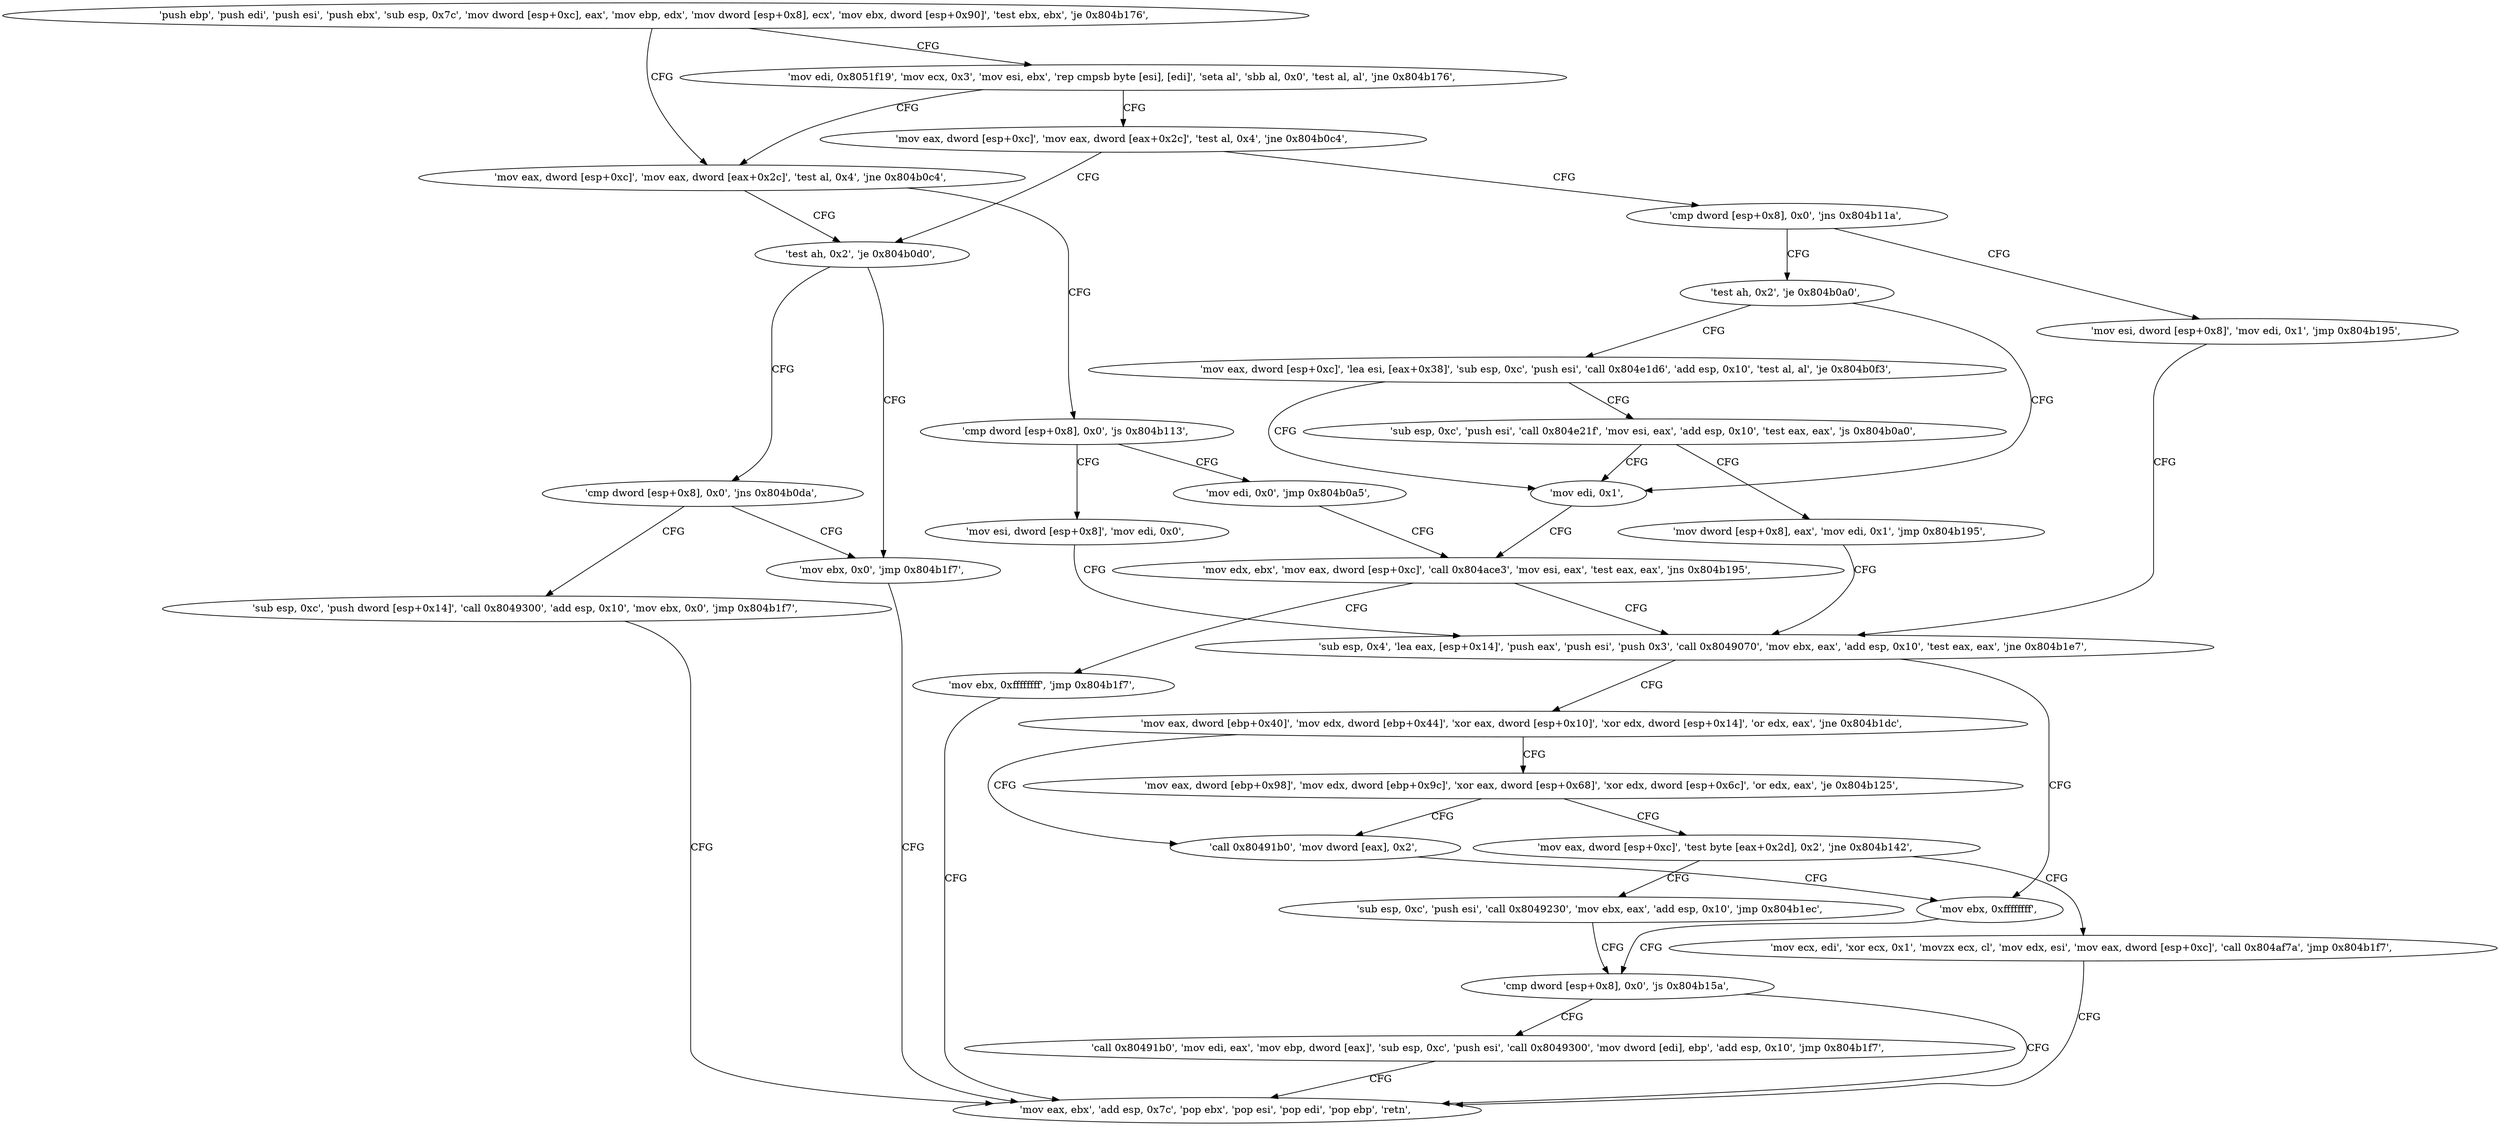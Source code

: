 digraph "func" {
"134524979" [label = "'push ebp', 'push edi', 'push esi', 'push ebx', 'sub esp, 0x7c', 'mov dword [esp+0xc], eax', 'mov ebp, edx', 'mov dword [esp+0x8], ecx', 'mov ebx, dword [esp+0x90]', 'test ebx, ebx', 'je 0x804b176', " ]
"134525302" [label = "'mov eax, dword [esp+0xc]', 'mov eax, dword [eax+0x2c]', 'test al, 0x4', 'jne 0x804b0c4', " ]
"134525011" [label = "'mov edi, 0x8051f19', 'mov ecx, 0x3', 'mov esi, ebx', 'rep cmpsb byte [esi], [edi]', 'seta al', 'sbb al, 0x0', 'test al, al', 'jne 0x804b176', " ]
"134525124" [label = "'test ah, 0x2', 'je 0x804b0d0', " ]
"134525317" [label = "'cmp dword [esp+0x8], 0x0', 'js 0x804b113', " ]
"134525038" [label = "'mov eax, dword [esp+0xc]', 'mov eax, dword [eax+0x2c]', 'test al, 0x4', 'jne 0x804b0c4', " ]
"134525136" [label = "'mov ebx, 0x0', 'jmp 0x804b1f7', " ]
"134525129" [label = "'cmp dword [esp+0x8], 0x0', 'jns 0x804b0da', " ]
"134525203" [label = "'mov edi, 0x0', 'jmp 0x804b0a5', " ]
"134525324" [label = "'mov esi, dword [esp+0x8]', 'mov edi, 0x0', " ]
"134525049" [label = "'cmp dword [esp+0x8], 0x0', 'jns 0x804b11a', " ]
"134525431" [label = "'mov eax, ebx', 'add esp, 0x7c', 'pop ebx', 'pop esi', 'pop edi', 'pop ebp', 'retn', " ]
"134525146" [label = "'sub esp, 0xc', 'push dword [esp+0x14]', 'call 0x8049300', 'add esp, 0x10', 'mov ebx, 0x0', 'jmp 0x804b1f7', " ]
"134525093" [label = "'mov edx, ebx', 'mov eax, dword [esp+0xc]', 'call 0x804ace3', 'mov esi, eax', 'test eax, eax', 'jns 0x804b195', " ]
"134525333" [label = "'sub esp, 0x4', 'lea eax, [esp+0x14]', 'push eax', 'push esi', 'push 0x3', 'call 0x8049070', 'mov ebx, eax', 'add esp, 0x10', 'test eax, eax', 'jne 0x804b1e7', " ]
"134525210" [label = "'mov esi, dword [esp+0x8]', 'mov edi, 0x1', 'jmp 0x804b195', " ]
"134525060" [label = "'test ah, 0x2', 'je 0x804b0a0', " ]
"134525114" [label = "'mov ebx, 0xffffffff', 'jmp 0x804b1f7', " ]
"134525415" [label = "'mov ebx, 0xffffffff', " ]
"134525420" [label = "'cmp dword [esp+0x8], 0x0', 'js 0x804b15a', " ]
"134525358" [label = "'mov eax, dword [ebp+0x40]', 'mov edx, dword [ebp+0x44]', 'xor eax, dword [esp+0x10]', 'xor edx, dword [esp+0x14]', 'or edx, eax', 'jne 0x804b1dc', " ]
"134525404" [label = "'call 0x80491b0', 'mov dword [eax], 0x2', " ]
"134525376" [label = "'mov eax, dword [ebp+0x98]', 'mov edx, dword [ebp+0x9c]', 'xor eax, dword [esp+0x68]', 'xor edx, dword [esp+0x6c]', 'or edx, eax', 'je 0x804b125', " ]
"134525088" [label = "'mov edi, 0x1', " ]
"134525065" [label = "'mov eax, dword [esp+0xc]', 'lea esi, [eax+0x38]', 'sub esp, 0xc', 'push esi', 'call 0x804e1d6', 'add esp, 0x10', 'test al, al', 'je 0x804b0f3', " ]
"134525274" [label = "'call 0x80491b0', 'mov edi, eax', 'mov ebp, dword [eax]', 'sub esp, 0xc', 'push esi', 'call 0x8049300', 'mov dword [edi], ebp', 'add esp, 0x10', 'jmp 0x804b1f7', " ]
"134525221" [label = "'mov eax, dword [esp+0xc]', 'test byte [eax+0x2d], 0x2', 'jne 0x804b142', " ]
"134525171" [label = "'sub esp, 0xc', 'push esi', 'call 0x804e21f', 'mov esi, eax', 'add esp, 0x10', 'test eax, eax', 'js 0x804b0a0', " ]
"134525250" [label = "'mov ecx, edi', 'xor ecx, 0x1', 'movzx ecx, cl', 'mov edx, esi', 'mov eax, dword [esp+0xc]', 'call 0x804af7a', 'jmp 0x804b1f7', " ]
"134525231" [label = "'sub esp, 0xc', 'push esi', 'call 0x8049230', 'mov ebx, eax', 'add esp, 0x10', 'jmp 0x804b1ec', " ]
"134525189" [label = "'mov dword [esp+0x8], eax', 'mov edi, 0x1', 'jmp 0x804b195', " ]
"134524979" -> "134525302" [ label = "CFG" ]
"134524979" -> "134525011" [ label = "CFG" ]
"134525302" -> "134525124" [ label = "CFG" ]
"134525302" -> "134525317" [ label = "CFG" ]
"134525011" -> "134525302" [ label = "CFG" ]
"134525011" -> "134525038" [ label = "CFG" ]
"134525124" -> "134525136" [ label = "CFG" ]
"134525124" -> "134525129" [ label = "CFG" ]
"134525317" -> "134525203" [ label = "CFG" ]
"134525317" -> "134525324" [ label = "CFG" ]
"134525038" -> "134525124" [ label = "CFG" ]
"134525038" -> "134525049" [ label = "CFG" ]
"134525136" -> "134525431" [ label = "CFG" ]
"134525129" -> "134525146" [ label = "CFG" ]
"134525129" -> "134525136" [ label = "CFG" ]
"134525203" -> "134525093" [ label = "CFG" ]
"134525324" -> "134525333" [ label = "CFG" ]
"134525049" -> "134525210" [ label = "CFG" ]
"134525049" -> "134525060" [ label = "CFG" ]
"134525146" -> "134525431" [ label = "CFG" ]
"134525093" -> "134525333" [ label = "CFG" ]
"134525093" -> "134525114" [ label = "CFG" ]
"134525333" -> "134525415" [ label = "CFG" ]
"134525333" -> "134525358" [ label = "CFG" ]
"134525210" -> "134525333" [ label = "CFG" ]
"134525060" -> "134525088" [ label = "CFG" ]
"134525060" -> "134525065" [ label = "CFG" ]
"134525114" -> "134525431" [ label = "CFG" ]
"134525415" -> "134525420" [ label = "CFG" ]
"134525420" -> "134525274" [ label = "CFG" ]
"134525420" -> "134525431" [ label = "CFG" ]
"134525358" -> "134525404" [ label = "CFG" ]
"134525358" -> "134525376" [ label = "CFG" ]
"134525404" -> "134525415" [ label = "CFG" ]
"134525376" -> "134525221" [ label = "CFG" ]
"134525376" -> "134525404" [ label = "CFG" ]
"134525088" -> "134525093" [ label = "CFG" ]
"134525065" -> "134525171" [ label = "CFG" ]
"134525065" -> "134525088" [ label = "CFG" ]
"134525274" -> "134525431" [ label = "CFG" ]
"134525221" -> "134525250" [ label = "CFG" ]
"134525221" -> "134525231" [ label = "CFG" ]
"134525171" -> "134525088" [ label = "CFG" ]
"134525171" -> "134525189" [ label = "CFG" ]
"134525250" -> "134525431" [ label = "CFG" ]
"134525231" -> "134525420" [ label = "CFG" ]
"134525189" -> "134525333" [ label = "CFG" ]
}
